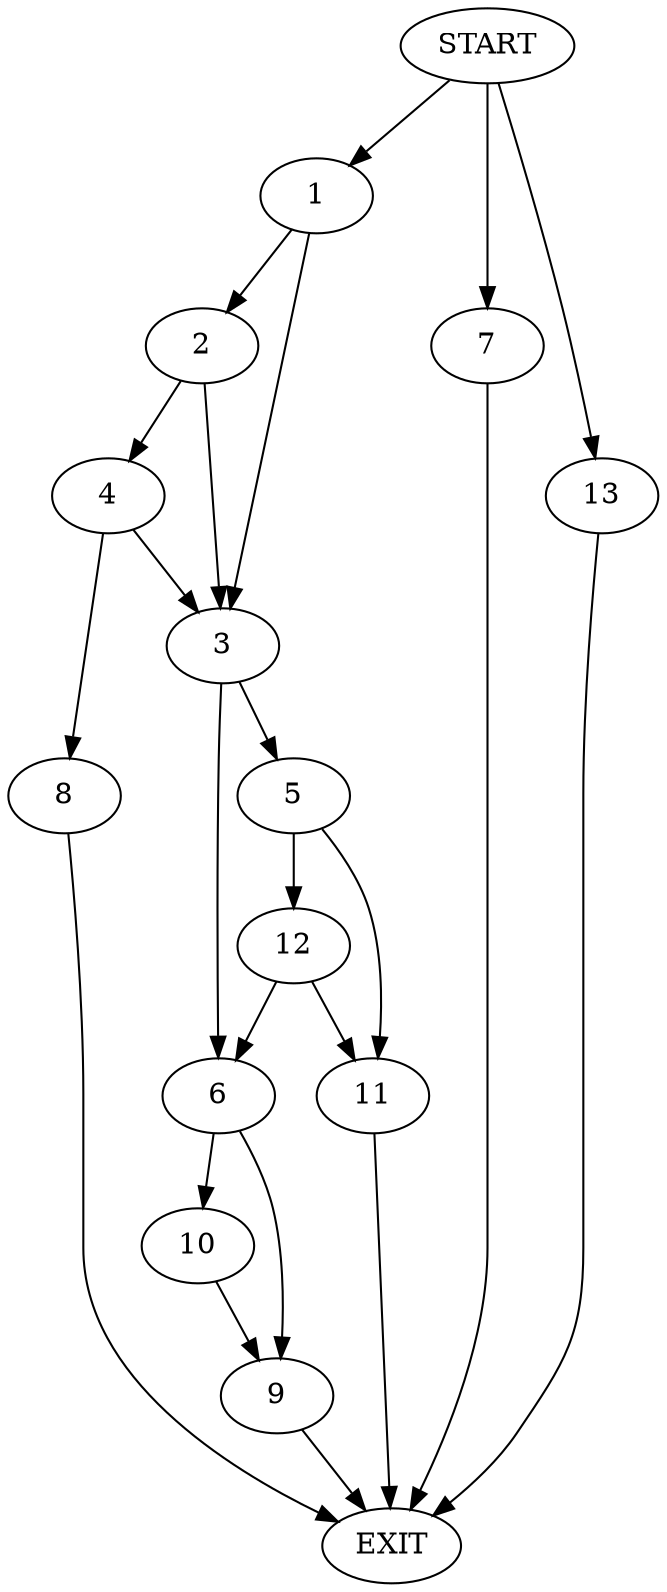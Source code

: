 digraph {
0 [label="START"]
14 [label="EXIT"]
0 -> 1
1 -> 2
1 -> 3
2 -> 3
2 -> 4
3 -> 5
3 -> 6
0 -> 7
7 -> 14
4 -> 8
4 -> 3
8 -> 14
6 -> 9
6 -> 10
5 -> 11
5 -> 12
12 -> 11
12 -> 6
11 -> 14
10 -> 9
9 -> 14
0 -> 13
13 -> 14
}
